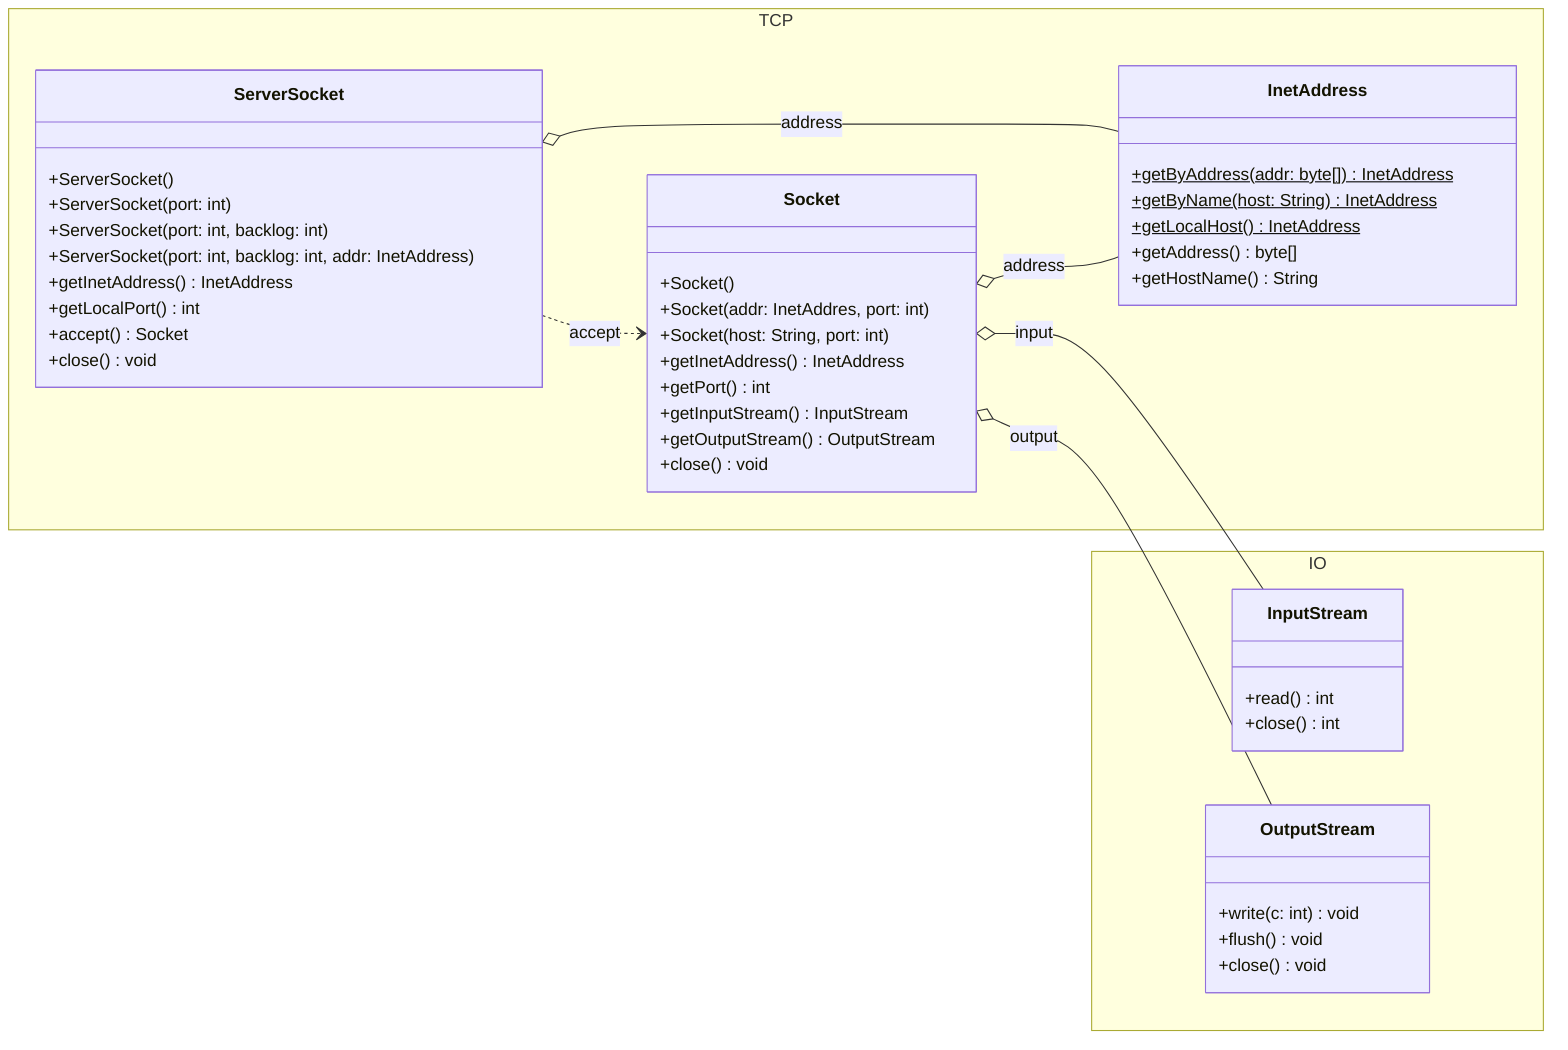 classDiagram

    direction LR

    namespace TCP {
        class ServerSocket {
            +ServerSocket()
            +ServerSocket(port: int)
            +ServerSocket(port: int, backlog: int)
            +ServerSocket(port: int, backlog: int, addr: InetAddress)
            +getInetAddress() InetAddress
            +getLocalPort() int
            +accept() Socket
            +close() void
        }

        class Socket {
            +Socket()
            +Socket(addr: InetAddres, port: int)
            +Socket(host: String, port: int)
            +getInetAddress() InetAddress
            +getPort() int
            +getInputStream() InputStream
            +getOutputStream() OutputStream
            +close() void
        }

        class InetAddress {
            +getByAddress(addr: byte[]) InetAddress$
            +getByName(host: String) InetAddress$
            +getLocalHost() InetAddress$
            +getAddress() byte[]
            +getHostName() String
        }
    }

    namespace IO {
        class InputStream {
            +read() int
            +close() int
        }
        class OutputStream {
            +write(c: int) void
            +flush() void
            +close() void
        }
    }

    ServerSocket o-- InetAddress: address

    ServerSocket ..> Socket: accept

    Socket o-- InetAddress: address

    Socket o-- InputStream: input
    Socket o-- OutputStream: output